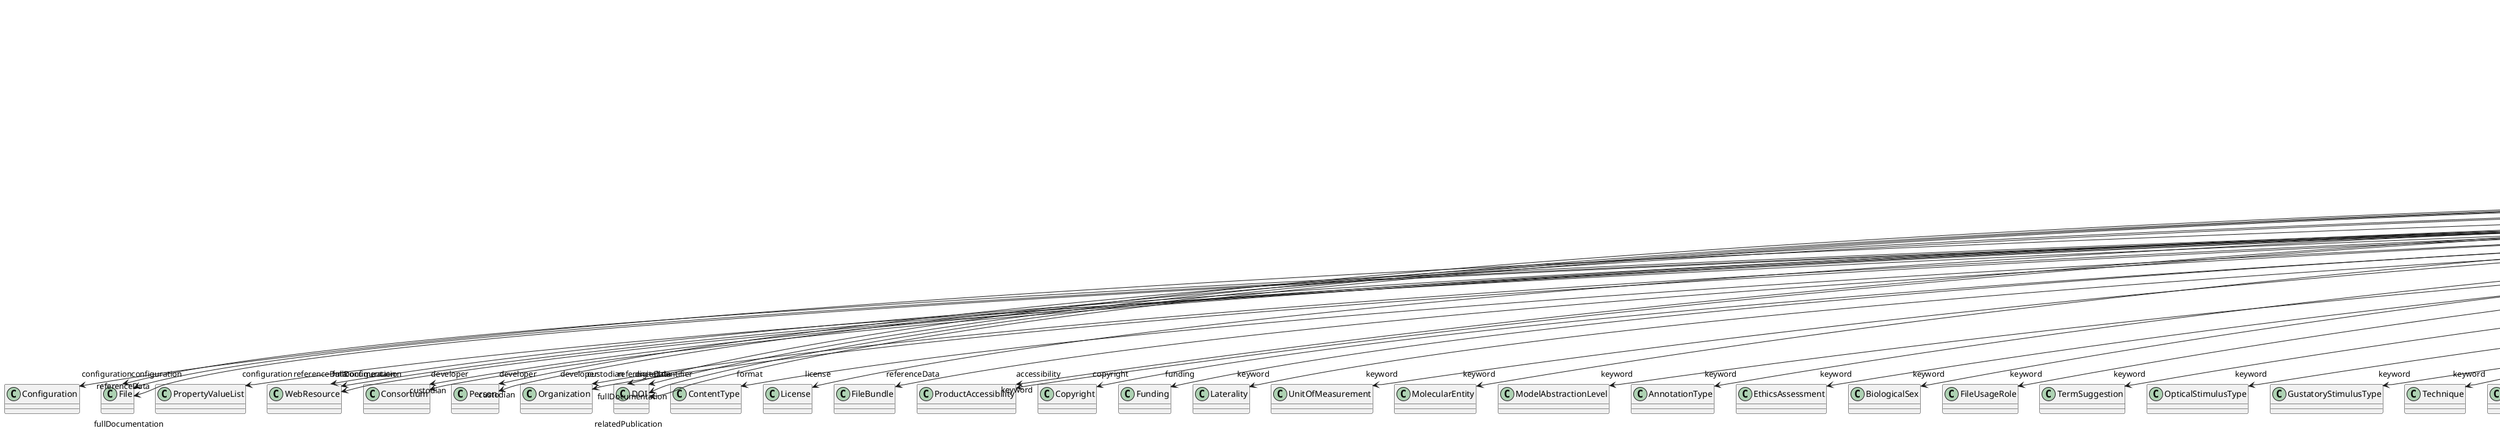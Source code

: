 @startuml
class ValidationTestVersion {
+configuration
+developer
+digitalIdentifier
+entryPoint
+format
+isAlternativeVersionOf
+isNewVersionOf
+license
+referenceData
+accessibility
+copyright
+custodian
+description
+fullDocumentation
+fullName
+funding
+homepage
+howToCite
+keyword
+otherContribution
+relatedPublication
+releaseDate
+repository
+shortName
+supportChannel
+versionIdentifier
+versionInnovation

}
ValidationTestVersion -d-> "configuration" Configuration
ValidationTestVersion -d-> "configuration" File
ValidationTestVersion -d-> "configuration" PropertyValueList
ValidationTestVersion -d-> "configuration" WebResource
ValidationTestVersion -d-> "developer" Consortium
ValidationTestVersion -d-> "developer" Person
ValidationTestVersion -d-> "developer" Organization
ValidationTestVersion -d-> "digitalIdentifier" DOI
ValidationTestVersion -d-> "format" ContentType
ValidationTestVersion -d-> "isAlternativeVersionOf" ValidationTestVersion
ValidationTestVersion -d-> "isNewVersionOf" ValidationTestVersion
ValidationTestVersion -d-> "license" License
ValidationTestVersion -d-> "referenceData" DOI
ValidationTestVersion -d-> "referenceData" File
ValidationTestVersion -d-> "referenceData" FileBundle
ValidationTestVersion -d-> "referenceData" WebResource
ValidationTestVersion -d-> "accessibility" ProductAccessibility
ValidationTestVersion -d-> "copyright" Copyright
ValidationTestVersion -d-> "custodian" Consortium
ValidationTestVersion -d-> "custodian" Person
ValidationTestVersion -d-> "custodian" Organization
ValidationTestVersion -d-> "fullDocumentation" DOI
ValidationTestVersion -d-> "fullDocumentation" File
ValidationTestVersion -d-> "fullDocumentation" WebResource
ValidationTestVersion -d-> "funding" Funding
ValidationTestVersion -d-> "keyword" Laterality
ValidationTestVersion -d-> "keyword" UnitOfMeasurement
ValidationTestVersion -d-> "keyword" MolecularEntity
ValidationTestVersion -d-> "keyword" ModelAbstractionLevel
ValidationTestVersion -d-> "keyword" AnnotationType
ValidationTestVersion -d-> "keyword" EthicsAssessment
ValidationTestVersion -d-> "keyword" BiologicalSex
ValidationTestVersion -d-> "keyword" FileUsageRole
ValidationTestVersion -d-> "keyword" TermSuggestion
ValidationTestVersion -d-> "keyword" OpticalStimulusType
ValidationTestVersion -d-> "keyword" GustatoryStimulusType
ValidationTestVersion -d-> "keyword" Technique
ValidationTestVersion -d-> "keyword" OrganismSubstance
ValidationTestVersion -d-> "keyword" StimulationApproach
ValidationTestVersion -d-> "keyword" Disease
ValidationTestVersion -d-> "keyword" SetupType
ValidationTestVersion -d-> "keyword" TissueSampleType
ValidationTestVersion -d-> "keyword" AgeCategory
ValidationTestVersion -d-> "keyword" AnatomicalAxesOrientation
ValidationTestVersion -d-> "keyword" TactileStimulusType
ValidationTestVersion -d-> "keyword" GeneticStrainType
ValidationTestVersion -d-> "keyword" TissueSampleAttribute
ValidationTestVersion -d-> "keyword" Terminology
ValidationTestVersion -d-> "keyword" VisualStimulusType
ValidationTestVersion -d-> "keyword" SemanticDataType
ValidationTestVersion -d-> "keyword" SubcellularEntity
ValidationTestVersion -d-> "keyword" CranialWindowReinforcementType
ValidationTestVersion -d-> "keyword" FileBundleGrouping
ValidationTestVersion -d-> "keyword" DiseaseModel
ValidationTestVersion -d-> "keyword" ElectricalStimulusType
ValidationTestVersion -d-> "keyword" OperatingSystem
ValidationTestVersion -d-> "keyword" SoftwareFeature
ValidationTestVersion -d-> "keyword" Handedness
ValidationTestVersion -d-> "keyword" ActionStatusType
ValidationTestVersion -d-> "keyword" AnalysisTechnique
ValidationTestVersion -d-> "keyword" DataType
ValidationTestVersion -d-> "keyword" EducationalLevel
ValidationTestVersion -d-> "keyword" ModelScope
ValidationTestVersion -d-> "keyword" AuditoryStimulusType
ValidationTestVersion -d-> "keyword" DifferenceMeasure
ValidationTestVersion -d-> "keyword" MeasuredQuantity
ValidationTestVersion -d-> "keyword" LearningResourceType
ValidationTestVersion -d-> "keyword" UBERONParcellation
ValidationTestVersion -d-> "keyword" DeviceType
ValidationTestVersion -d-> "keyword" AnnotationCriteriaType
ValidationTestVersion -d-> "keyword" ContributionType
ValidationTestVersion -d-> "keyword" ProgrammingLanguage
ValidationTestVersion -d-> "keyword" FileRepositoryType
ValidationTestVersion -d-> "keyword" AnatomicalPlane
ValidationTestVersion -d-> "keyword" OlfactoryStimulusType
ValidationTestVersion -d-> "keyword" TypeOfUncertainty
ValidationTestVersion -d-> "keyword" CellType
ValidationTestVersion -d-> "keyword" Language
ValidationTestVersion -d-> "keyword" SoftwareApplicationCategory
ValidationTestVersion -d-> "keyword" CriteriaQualityType
ValidationTestVersion -d-> "keyword" PatchClampVariation
ValidationTestVersion -d-> "keyword" ProductAccessibility
ValidationTestVersion -d-> "keyword" MetaDataModelType
ValidationTestVersion -d-> "keyword" StimulationTechnique
ValidationTestVersion -d-> "keyword" ChemicalMixtureType
ValidationTestVersion -d-> "keyword" OperatingDevice
ValidationTestVersion -d-> "keyword" AtlasType
ValidationTestVersion -d-> "keyword" BreedingType
ValidationTestVersion -d-> "keyword" BiologicalOrder
ValidationTestVersion -d-> "keyword" AnatomicalIdentificationType
ValidationTestVersion -d-> "keyword" CranialWindowConstructionType
ValidationTestVersion -d-> "keyword" SubjectAttribute
ValidationTestVersion -d-> "keyword" Species
ValidationTestVersion -d-> "keyword" PreparationType
ValidationTestVersion -d-> "keyword" Service
ValidationTestVersion -d-> "keyword" QualitativeOverlap
ValidationTestVersion -d-> "keyword" OrganismSystem
ValidationTestVersion -d-> "keyword" Colormap
ValidationTestVersion -d-> "keyword" Organ
ValidationTestVersion -d-> "keyword" ExperimentalApproach
ValidationTestVersion -d-> "keyword" CellCultureType
ValidationTestVersion -d-> "otherContribution" Contribution
ValidationTestVersion -d-> "relatedPublication" ScholarlyArticle
ValidationTestVersion -d-> "relatedPublication" Chapter
ValidationTestVersion -d-> "relatedPublication" Book
ValidationTestVersion -d-> "relatedPublication" HANDLE
ValidationTestVersion -d-> "relatedPublication" ISBN
ValidationTestVersion -d-> "relatedPublication" ISSN
ValidationTestVersion -d-> "relatedPublication" DOI
ValidationTestVersion -d-> "repository" FileRepository

@enduml